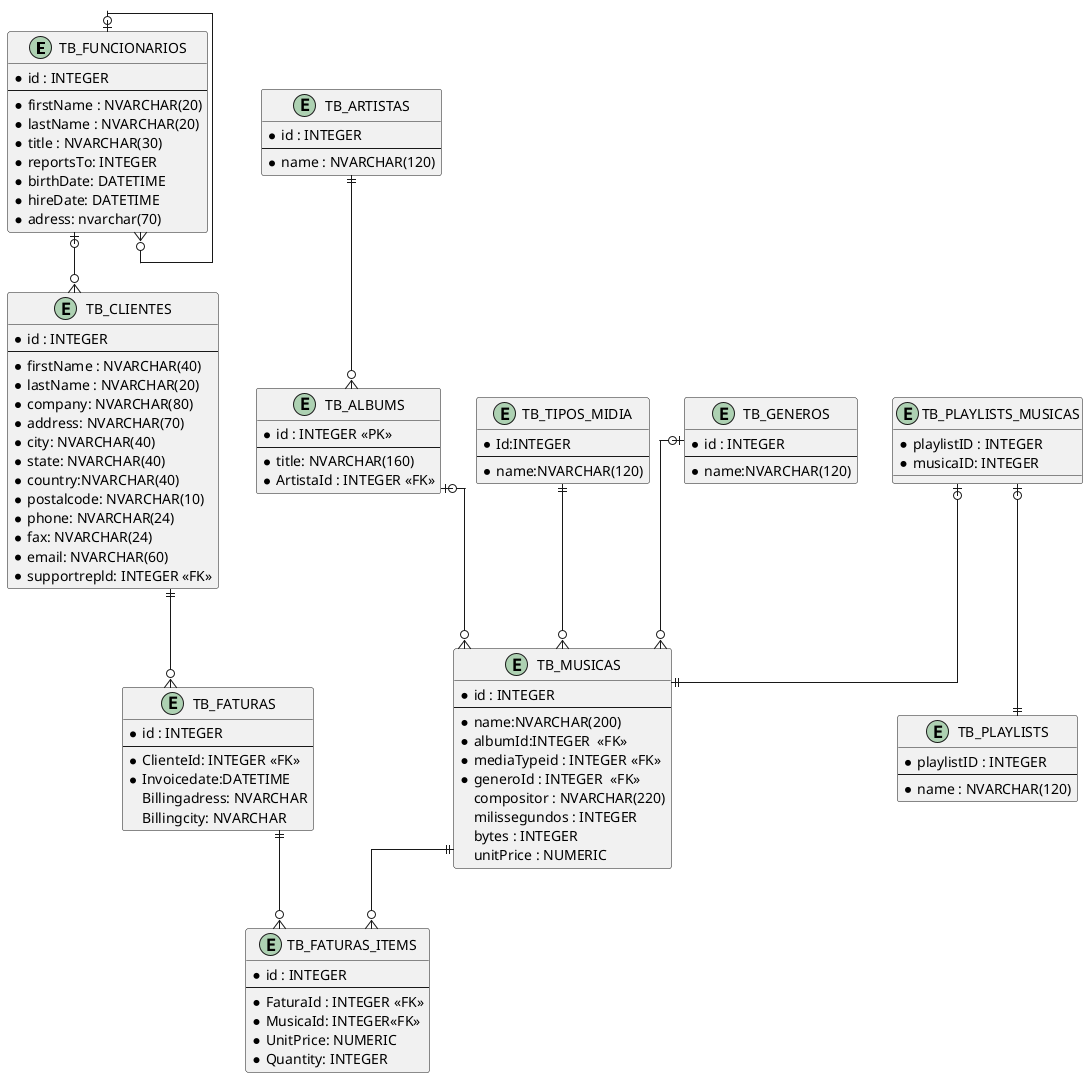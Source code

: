 @startuml


' hide the spot
' hide circle

' avoid problems with angled crows feet
skinparam linetype ortho

entity "TB_FUNCIONARIOS"{
  *id : INTEGER 
  --
  *firstName : NVARCHAR(20) 
  *lastName : NVARCHAR(20)
  *title : NVARCHAR(30)
  *reportsTo: INTEGER 
  *birthDate: DATETIME
  *hireDate: DATETIME
  *adress: nvarchar(70)
}

entity "TB_CLIENTES" {
  *id : INTEGER
  --
  *firstName : NVARCHAR(40) 
  *lastName : NVARCHAR(20)
  *company: NVARCHAR(80)
  *address: NVARCHAR(70)
  *city: NVARCHAR(40)
  *state: NVARCHAR(40)
  *country:NVARCHAR(40)
  *postalcode: NVARCHAR(10)
  *phone: NVARCHAR(24)
  *fax: NVARCHAR(24)
  *email: NVARCHAR(60)
  *supportrepld: INTEGER <<FK>>
}

entity "TB_FATURAS" {
  *id : INTEGER
  --
  *ClienteId: INTEGER <<FK>>
  *Invoicedate:DATETIME
  Billingadress: NVARCHAR
  Billingcity: NVARCHAR
}

entity "TB_FATURAS_ITEMS"  {
  *id : INTEGER
  --
  *FaturaId : INTEGER <<FK>>
  *MusicaId: INTEGER<<FK>>
  *UnitPrice: NUMERIC
  *Quantity: INTEGER
}


entity "TB_ALBUMS" {
  *id : INTEGER <<PK>>
  --
  *title: NVARCHAR(160)
  *ArtistaId : INTEGER <<FK>>
}

entity "TB_MUSICAS"{
 *id : INTEGER
 --
  *name:NVARCHAR(200)
  *albumId:INTEGER  <<FK>>
  *mediaTypeid : INTEGER <<FK>>
  *generoId : INTEGER  <<FK>>
  compositor : NVARCHAR(220)
  milissegundos : INTEGER
  bytes : INTEGER
  unitPrice : NUMERIC
}

entity "TB_ARTISTAS"{
  * id : INTEGER
  --
  *name : NVARCHAR(120)
}

entity "TB_PLAYLISTS"{
 *playlistID : INTEGER
 --
 *name : NVARCHAR(120)
}

entity "TB_PLAYLISTS_MUSICAS"{
 *playlistID : INTEGER
 *musicaID: INTEGER
}

entity "TB_TIPOS_MIDIA"{
 *Id:INTEGER
 --
 *name:NVARCHAR(120)
}

entity "TB_GENEROS"{
 *id : INTEGER
 --
 *name:NVARCHAR(120)
}


TB_FUNCIONARIOS |o--o{ TB_FUNCIONARIOS
TB_FUNCIONARIOS |o--o{ TB_CLIENTES
TB_CLIENTES ||--o{ TB_FATURAS
TB_FATURAS ||--o{ TB_FATURAS_ITEMS
TB_MUSICAS ||--o{ TB_FATURAS_ITEMS
TB_ALBUMS |o--o{ TB_MUSICAS
TB_ARTISTAS ||--o{ TB_ALBUMS
TB_GENEROS|o--o{TB_MUSICAS 
TB_TIPOS_MIDIA||--o{TB_MUSICAS 
TB_PLAYLISTS_MUSICAS |o--|| TB_MUSICAS
TB_PLAYLISTS_MUSICAS |o--|| TB_PLAYLISTS

@enduml
